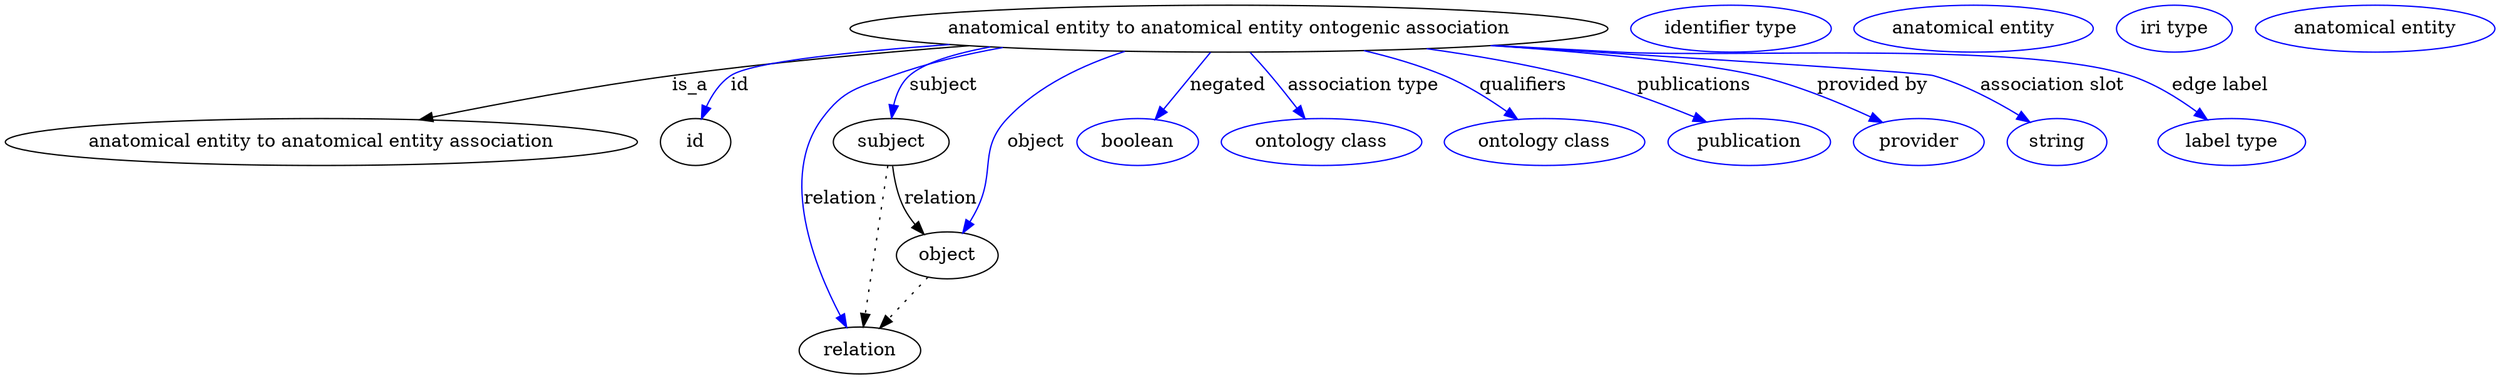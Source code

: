 digraph {
	graph [bb="0,0,1537.5,281"];
	node [label="\N"];
	"anatomical entity to anatomical entity ontogenic association"	 [height=0.5,
		label="anatomical entity to anatomical entity ontogenic association",
		pos="767.2,263",
		width=6.1746];
	"anatomical entity to anatomical entity association"	 [height=0.5,
		pos="185.2,177",
		width=5.1445];
	"anatomical entity to anatomical entity ontogenic association" -> "anatomical entity to anatomical entity association"	 [label=is_a,
		lp="417.48,220",
		pos="e,249.9,193.9 601.95,250.88 540.14,245.21 469.47,237.37 405.65,227 356.6,219.03 302.13,206.71 259.61,196.29"];
	id	 [height=0.5,
		pos="415.2,177",
		width=0.75];
	"anatomical entity to anatomical entity ontogenic association" -> id	 [color=blue,
		label=id,
		lp="451.65,220",
		pos="e,421.2,194.76 601.86,250.9 530.24,244.48 459.42,236.05 445.31,227 436.79,221.54 430.34,212.73 425.63,204.01",
		style=solid];
	subject	 [height=0.5,
		pos="548.2,177",
		width=0.97656];
	"anatomical entity to anatomical entity ontogenic association" -> subject	 [color=blue,
		label=subject,
		lp="586.03,220",
		pos="e,549.98,195.29 629.73,248.84 601.31,243.56 576.63,236.47 565.55,227 558.99,221.4 554.91,213.19 552.37,205.03",
		style=solid];
	relation	 [height=0.5,
		pos="528.2,18",
		width=1.031];
	"anatomical entity to anatomical entity ontogenic association" -> relation	 [color=blue,
		label=relation,
		lp="512.58,134",
		pos="e,518.8,35.476 629.51,248.82 603.29,243.66 576.48,236.61 552.2,227 528.36,217.56 518.08,216.56 504.2,195 474.39,148.68 497.5,81.424 \
514.45,44.586",
		style=solid];
	object	 [height=0.5,
		pos="588.2,91",
		width=0.88096];
	"anatomical entity to anatomical entity ontogenic association" -> object	 [color=blue,
		label=object,
		lp="645.3,177",
		pos="e,596.92,108.39 707,245.55 679.6,234.9 648.74,218.66 627.99,195 606.98,171.03 617.09,156.57 605.2,127 603.96,123.92 602.59,120.73 \
601.18,117.58",
		style=solid];
	negated	 [color=blue,
		height=0.5,
		label=boolean,
		pos="709.2,177",
		width=1.0584];
	"anatomical entity to anatomical entity ontogenic association" -> negated	 [color=blue,
		label=negated,
		lp="763.97,220",
		pos="e,720.89,194.33 754.9,244.76 746.66,232.55 735.7,216.29 726.57,202.76",
		style=solid];
	"association type"	 [color=blue,
		height=0.5,
		label="ontology class",
		pos="826.2,177",
		width=1.6931];
	"anatomical entity to anatomical entity ontogenic association" -> "association type"	 [color=blue,
		label="association type",
		lp="846.11,220",
		pos="e,813.91,194.92 779.71,244.76 787.98,232.71 798.95,216.72 808.16,203.3",
		style=solid];
	qualifiers	 [color=blue,
		height=0.5,
		label="ontology class",
		pos="966.2,177",
		width=1.6931];
	"anatomical entity to anatomical entity ontogenic association" -> qualifiers	 [color=blue,
		label=qualifiers,
		lp="944.25,220",
		pos="e,945.93,194.09 843.88,246.01 861.17,240.93 879.15,234.63 895.2,227 910.14,219.9 925.31,209.7 937.77,200.37",
		style=solid];
	publications	 [color=blue,
		height=0.5,
		label=publication,
		pos="1095.2,177",
		width=1.3859];
	"anatomical entity to anatomical entity ontogenic association" -> publications	 [color=blue,
		label=publications,
		lp="1049.4,220",
		pos="e,1065,191.65 882.38,247.58 912.56,242.29 944.86,235.5 974.2,227 1002.2,218.88 1032.5,206.34 1055.8,195.85",
		style=solid];
	"provided by"	 [color=blue,
		height=0.5,
		label=provider,
		pos="1203.2,177",
		width=1.1129];
	"anatomical entity to anatomical entity ontogenic association" -> "provided by"	 [color=blue,
		label="provided by",
		lp="1160.8,220",
		pos="e,1177.3,190.82 921.09,249.98 986.92,243.53 1055.8,235.34 1087.2,227 1115.4,219.52 1145.6,206.31 1168.1,195.35",
		style=solid];
	"association slot"	 [color=blue,
		height=0.5,
		label=string,
		pos="1291.2,177",
		width=0.8403];
	"anatomical entity to anatomical entity ontogenic association" -> "association slot"	 [color=blue,
		label="association slot",
		lp="1274.2,220",
		pos="e,1271.2,190.9 926.63,250.43 1046.6,240.86 1191.5,228.99 1198.2,227 1221.1,220.21 1244.8,207.38 1262.5,196.42",
		style=solid];
	"edge label"	 [color=blue,
		height=0.5,
		label="label type",
		pos="1400.2,177",
		width=1.2425];
	"anatomical entity to anatomical entity ontogenic association" -> "edge label"	 [color=blue,
		label="edge label",
		lp="1379.8,220",
		pos="e,1380.9,193.24 925.04,250.29 949.85,248.43 975.22,246.6 999.2,245 1070.7,240.23 1253,248.87 1321.2,227 1339.6,221.09 1358,209.84 \
1372.4,199.5",
		style=solid];
	association_id	 [color=blue,
		height=0.5,
		label="identifier type",
		pos="1067.2,263",
		width=1.652];
	subject -> relation	 [pos="e,530.47,36.027 545.91,158.76 542.44,131.21 535.84,78.735 531.75,46.223",
		style=dotted];
	subject -> object	 [label=relation,
		lp="584.58,134",
		pos="e,574.61,107.46 551.78,158.87 554.09,149.13 557.58,137.08 562.44,127 564.23,123.29 566.4,119.56 568.71,115.97"];
	"anatomical entity to anatomical entity ontogenic association_subject"	 [color=blue,
		height=0.5,
		label="anatomical entity",
		pos="1216.2,263",
		width=1.9792];
	"anatomical entity to anatomical entity ontogenic association_relation"	 [color=blue,
		height=0.5,
		label="iri type",
		pos="1341.2,263",
		width=0.9834];
	object -> relation	 [pos="e,541.97,34.752 574.59,74.435 566.89,65.075 557.13,53.191 548.54,42.745",
		style=dotted];
	"anatomical entity to anatomical entity ontogenic association_object"	 [color=blue,
		height=0.5,
		label="anatomical entity",
		pos="1466.2,263",
		width=1.9792];
}
